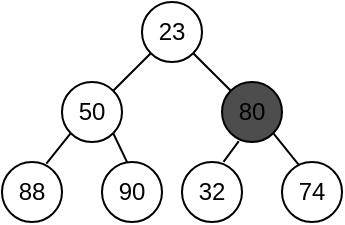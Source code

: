 <mxfile>
    <diagram id="fgQYTYo-Bhdhmg-K5KRR" name="Page-1">
        <mxGraphModel dx="560" dy="635" grid="1" gridSize="10" guides="1" tooltips="1" connect="1" arrows="1" fold="1" page="1" pageScale="1" pageWidth="850" pageHeight="1100" math="0" shadow="0">
            <root>
                <mxCell id="0"/>
                <mxCell id="1" parent="0"/>
                <mxCell id="2" value="32" style="ellipse;whiteSpace=wrap;html=1;aspect=fixed;" parent="1" vertex="1">
                    <mxGeometry x="190" y="160" width="30" height="30" as="geometry"/>
                </mxCell>
                <mxCell id="3" style="edgeStyle=none;html=1;exitX=0.28;exitY=0.987;exitDx=0;exitDy=0;entryX=0.692;entryY=-0.003;entryDx=0;entryDy=0;entryPerimeter=0;endArrow=none;endFill=0;exitPerimeter=0;" parent="1" source="5" target="2" edge="1">
                    <mxGeometry relative="1" as="geometry"/>
                </mxCell>
                <mxCell id="4" style="edgeStyle=none;html=1;exitX=1;exitY=1;exitDx=0;exitDy=0;entryX=0.3;entryY=0.073;entryDx=0;entryDy=0;entryPerimeter=0;endArrow=none;endFill=0;" parent="1" source="5" target="15" edge="1">
                    <mxGeometry relative="1" as="geometry"/>
                </mxCell>
                <mxCell id="5" value="80" style="ellipse;whiteSpace=wrap;html=1;aspect=fixed;fillColor=#4D4D4D;" parent="1" vertex="1">
                    <mxGeometry x="210" y="120" width="30" height="30" as="geometry"/>
                </mxCell>
                <mxCell id="6" style="edgeStyle=none;html=1;exitX=0;exitY=1;exitDx=0;exitDy=0;entryX=1;entryY=0;entryDx=0;entryDy=0;endArrow=none;endFill=0;" parent="1" source="8" target="11" edge="1">
                    <mxGeometry relative="1" as="geometry"/>
                </mxCell>
                <mxCell id="7" style="edgeStyle=none;html=1;exitX=1;exitY=1;exitDx=0;exitDy=0;entryX=0;entryY=0;entryDx=0;entryDy=0;endArrow=none;endFill=0;" parent="1" source="8" target="5" edge="1">
                    <mxGeometry relative="1" as="geometry"/>
                </mxCell>
                <mxCell id="8" value="23" style="ellipse;whiteSpace=wrap;html=1;aspect=fixed;fillColor=default;" parent="1" vertex="1">
                    <mxGeometry x="170" y="80" width="30" height="30" as="geometry"/>
                </mxCell>
                <mxCell id="9" style="edgeStyle=none;html=1;exitX=0;exitY=1;exitDx=0;exitDy=0;entryX=0.739;entryY=0.027;entryDx=0;entryDy=0;entryPerimeter=0;endArrow=none;endFill=0;" parent="1" source="11" target="14" edge="1">
                    <mxGeometry relative="1" as="geometry"/>
                </mxCell>
                <mxCell id="10" style="edgeStyle=none;html=1;exitX=1;exitY=1;exitDx=0;exitDy=0;entryX=0.418;entryY=0.003;entryDx=0;entryDy=0;entryPerimeter=0;endArrow=none;endFill=0;" parent="1" source="11" target="12" edge="1">
                    <mxGeometry relative="1" as="geometry"/>
                </mxCell>
                <mxCell id="11" value="50" style="ellipse;whiteSpace=wrap;html=1;aspect=fixed;" parent="1" vertex="1">
                    <mxGeometry x="130" y="120" width="30" height="30" as="geometry"/>
                </mxCell>
                <mxCell id="12" value="90" style="ellipse;whiteSpace=wrap;html=1;aspect=fixed;" parent="1" vertex="1">
                    <mxGeometry x="150" y="160" width="30" height="30" as="geometry"/>
                </mxCell>
                <mxCell id="14" value="88" style="ellipse;whiteSpace=wrap;html=1;aspect=fixed;" parent="1" vertex="1">
                    <mxGeometry x="100" y="160" width="30" height="30" as="geometry"/>
                </mxCell>
                <mxCell id="15" value="74" style="ellipse;whiteSpace=wrap;html=1;aspect=fixed;fillColor=default;" parent="1" vertex="1">
                    <mxGeometry x="240" y="160" width="30" height="30" as="geometry"/>
                </mxCell>
            </root>
        </mxGraphModel>
    </diagram>
</mxfile>